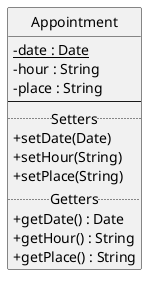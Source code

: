 @startuml Appointment

skinparam classAttributeIconSize 0

class Appointment {
    {static} {field} - date : Date
    {field} - hour : String
    {field} - place : String
    --
    .. Setters ..
    {method} + setDate(Date)
    {method} + setHour(String)
    {method} + setPlace(String)
    .. Getters ..
    {method} + getDate() : Date
    {method} + getHour() : String
    {method} + getPlace() : String
}

hide Appointment circle

@enduml
